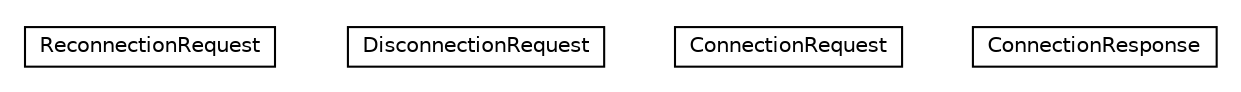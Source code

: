 #!/usr/local/bin/dot
#
# Class diagram 
# Generated by UMLGraph version R5_6-24-gf6e263 (http://www.umlgraph.org/)
#

digraph G {
	edge [fontname="Helvetica",fontsize=10,labelfontname="Helvetica",labelfontsize=10];
	node [fontname="Helvetica",fontsize=10,shape=plaintext];
	nodesep=0.25;
	ranksep=0.5;
	// org.universAAL.ri.gateway.protocol.link.ReconnectionRequest
	c2511 [label=<<table title="org.universAAL.ri.gateway.protocol.link.ReconnectionRequest" border="0" cellborder="1" cellspacing="0" cellpadding="2" port="p" href="./ReconnectionRequest.html">
		<tr><td><table border="0" cellspacing="0" cellpadding="1">
<tr><td align="center" balign="center"> ReconnectionRequest </td></tr>
		</table></td></tr>
		</table>>, URL="./ReconnectionRequest.html", fontname="Helvetica", fontcolor="black", fontsize=10.0];
	// org.universAAL.ri.gateway.protocol.link.DisconnectionRequest
	c2512 [label=<<table title="org.universAAL.ri.gateway.protocol.link.DisconnectionRequest" border="0" cellborder="1" cellspacing="0" cellpadding="2" port="p" href="./DisconnectionRequest.html">
		<tr><td><table border="0" cellspacing="0" cellpadding="1">
<tr><td align="center" balign="center"> DisconnectionRequest </td></tr>
		</table></td></tr>
		</table>>, URL="./DisconnectionRequest.html", fontname="Helvetica", fontcolor="black", fontsize=10.0];
	// org.universAAL.ri.gateway.protocol.link.ConnectionRequest
	c2513 [label=<<table title="org.universAAL.ri.gateway.protocol.link.ConnectionRequest" border="0" cellborder="1" cellspacing="0" cellpadding="2" port="p" href="./ConnectionRequest.html">
		<tr><td><table border="0" cellspacing="0" cellpadding="1">
<tr><td align="center" balign="center"> ConnectionRequest </td></tr>
		</table></td></tr>
		</table>>, URL="./ConnectionRequest.html", fontname="Helvetica", fontcolor="black", fontsize=10.0];
	// org.universAAL.ri.gateway.protocol.link.ConnectionResponse
	c2514 [label=<<table title="org.universAAL.ri.gateway.protocol.link.ConnectionResponse" border="0" cellborder="1" cellspacing="0" cellpadding="2" port="p" href="./ConnectionResponse.html">
		<tr><td><table border="0" cellspacing="0" cellpadding="1">
<tr><td align="center" balign="center"> ConnectionResponse </td></tr>
		</table></td></tr>
		</table>>, URL="./ConnectionResponse.html", fontname="Helvetica", fontcolor="black", fontsize=10.0];
}


